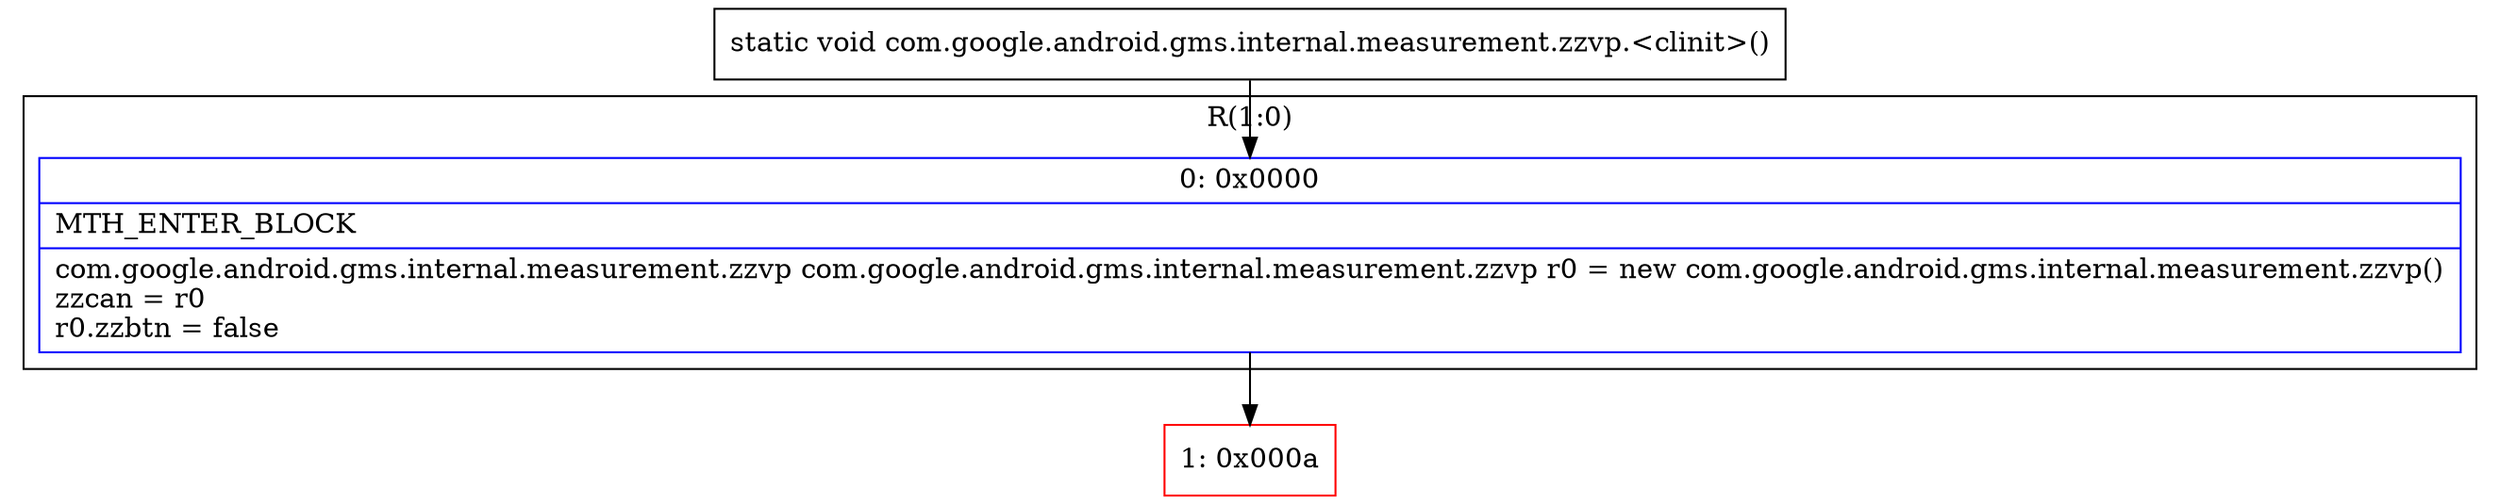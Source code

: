 digraph "CFG forcom.google.android.gms.internal.measurement.zzvp.\<clinit\>()V" {
subgraph cluster_Region_1562958689 {
label = "R(1:0)";
node [shape=record,color=blue];
Node_0 [shape=record,label="{0\:\ 0x0000|MTH_ENTER_BLOCK\l|com.google.android.gms.internal.measurement.zzvp com.google.android.gms.internal.measurement.zzvp r0 = new com.google.android.gms.internal.measurement.zzvp()\lzzcan = r0\lr0.zzbtn = false\l}"];
}
Node_1 [shape=record,color=red,label="{1\:\ 0x000a}"];
MethodNode[shape=record,label="{static void com.google.android.gms.internal.measurement.zzvp.\<clinit\>() }"];
MethodNode -> Node_0;
Node_0 -> Node_1;
}

